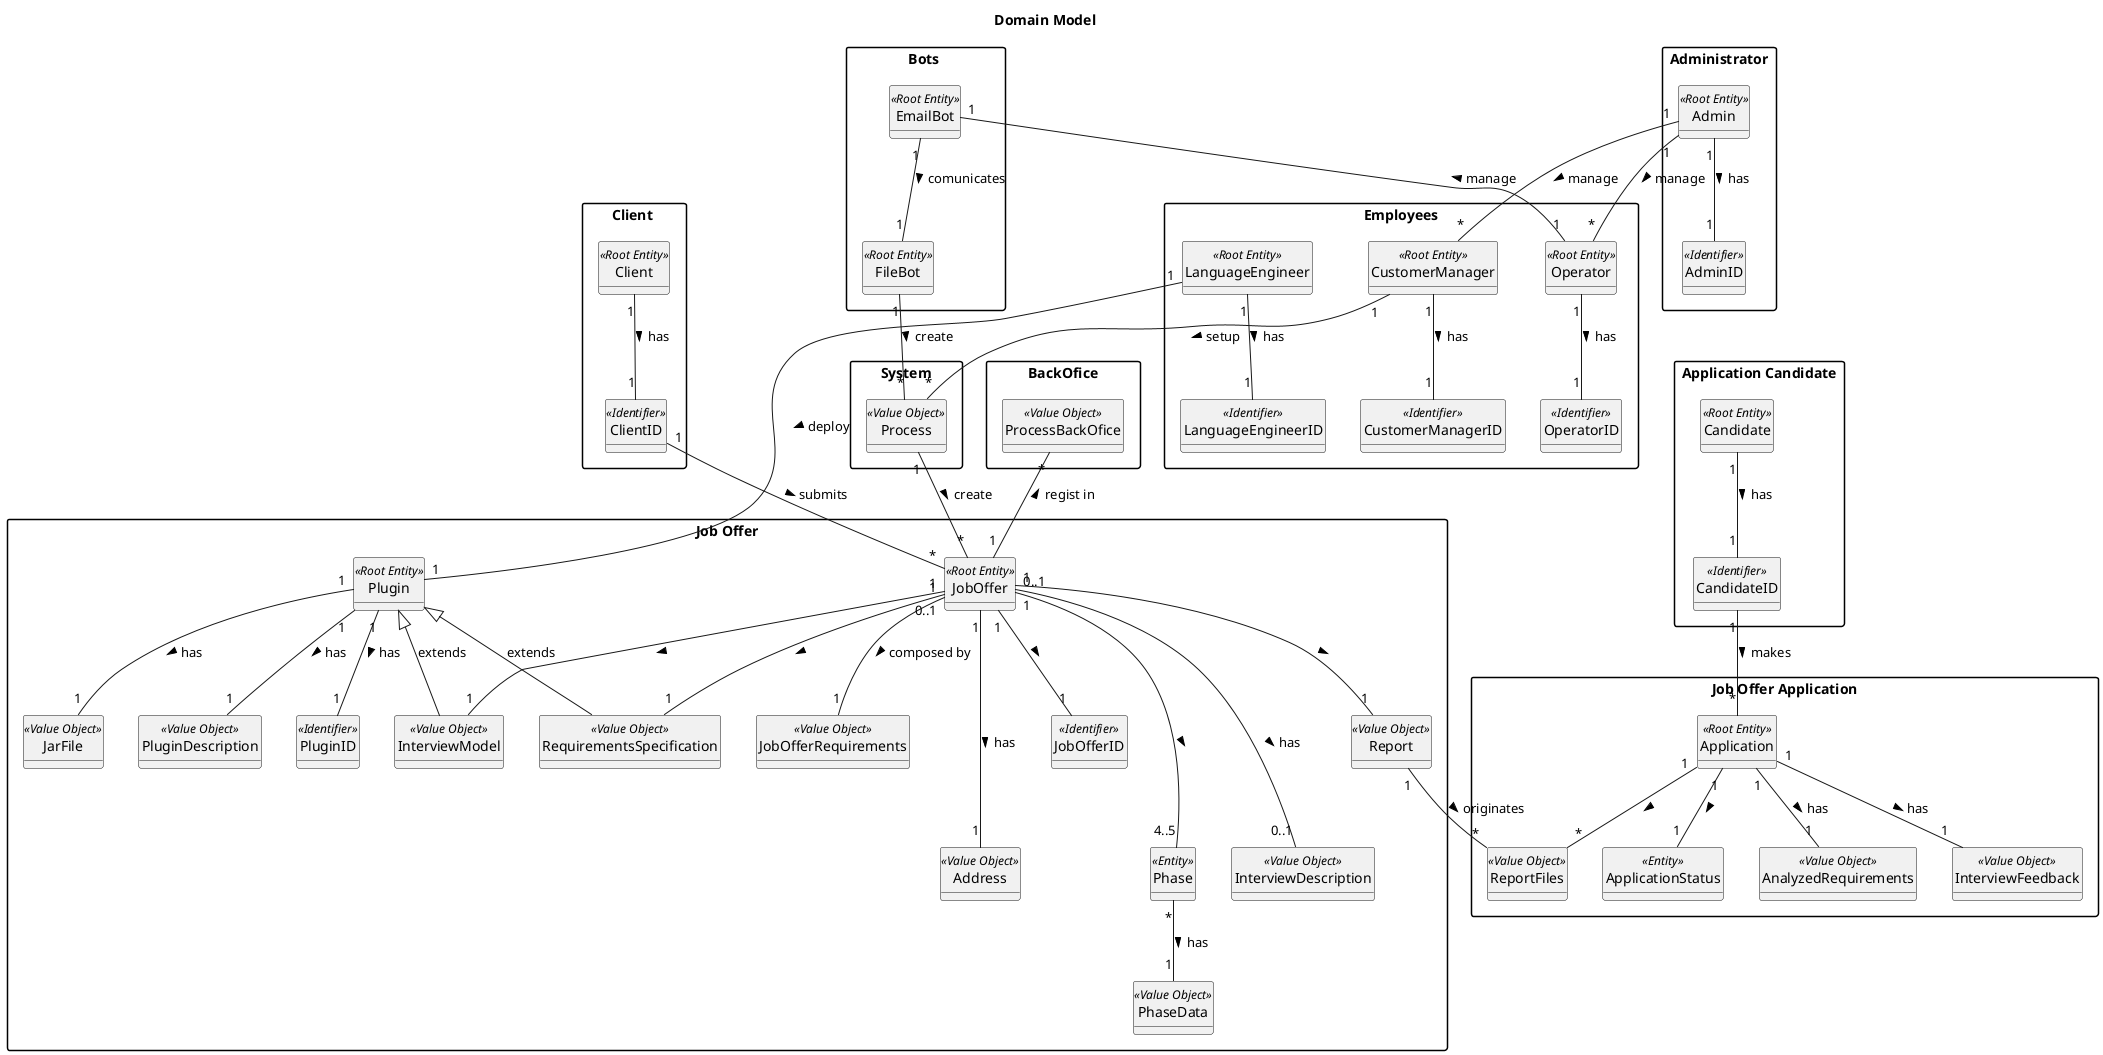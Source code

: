 @startuml

skinparam monochrome true
skinparam packageStyle rectangle
skinparam shadowing false

top to bottom direction

skinparam classAttributeIconSize 0

hide circle
hide methods

title Domain Model

package "Client " {

class Client <<Root Entity>>
class ClientID <<Identifier>>

}

package "Job Offer" {

class PhaseData <<Value Object>>
class Phase << Entity>>
class JobOfferRequirements <<Value Object>>
class InterviewDescription <<Value Object>>
class JobOffer <<Root Entity>>
class JobOfferID <<Identifier>>
class Report <<Value Object>>
class Address <<Value Object>>
class Plugin <<Root Entity>>
class JarFile <<Value Object>>
class PluginDescription <<Value Object>>
class PluginID <<Identifier>>
class InterviewModel <<Value Object>>
class RequirementsSpecification <<Value Object>>

}

package "Job Offer Application" {

class Application <<Root Entity>>
class ApplicationStatus <<Entity>>
class AnalyzedRequirements <<Value Object>>
class InterviewFeedback <<Value Object>>
class ReportFiles <<Value Object>>

}

package "Employees" {

class CustomerManager <<Root Entity>>
class CustomerManagerID <<Identifier>>
class Operator <<Root Entity>>
class OperatorID <<Identifier>>
class LanguageEngineer <<Root Entity>>
class LanguageEngineerID <<Identifier>>


}

package "Application Candidate" {

class Candidate <<Root Entity>>
class CandidateID <<Identifier>>

}

package "System"{

class Process <<Value Object>>
}

package "Administrator"{

class Admin <<Root Entity>>
class AdminID <<Identifier>>


}

package "Bots "{

class EmailBot <<Root Entity>>
class FileBot <<Root Entity>>
}


package "BackOfice"{

class ProcessBackOfice <<Value Object>>

}




Client "1" -- "1" ClientID  : has >

ClientID "1" -- "*" JobOffer : submits >

JobOffer "1" --- "4..5" Phase :  >
JobOffer "0..1" -- "1" JobOfferRequirements : composed by >
JobOffer "0..1" --- "0..1" InterviewDescription : has >
JobOffer "1" -- "1" Report : >
JobOffer "1" --- "1" Address : has >
JobOffer "1" -- "1" JobOfferID : >

Phase "*" -- "1" PhaseData : has >

Report "1" -- "*" ReportFiles : originates >

Application "1" -- "1" InterviewFeedback : has >
Application "1" -- "1" AnalyzedRequirements : has >
Application "1" -- "1" ApplicationStatus : >
Application "1" -- "*" ReportFiles : >


CustomerManager "1" -- "1" CustomerManagerID : has >
CustomerManager "1" -- "*" Process : setup >
LanguageEngineer "1" -- "1" LanguageEngineerID : has >


Process "1" -- "*" JobOffer : create >



CandidateID "1" -- "*" Application : makes >
Candidate "1" -- "1" CandidateID : has >

Admin "1" -- "1" AdminID : has >
Admin "1" -- "*" CustomerManager : manage >

Operator "1" -- "1" OperatorID : has >
Admin "1" -- "*" Operator : manage >

ProcessBackOfice "*" -- "1" JobOffer :  < regist in

EmailBot "1" -- "1" Operator : manage <
EmailBot "1" -- "1" FileBot : comunicates >

FileBot "1" -- "*" Process : create >

Plugin "1" -- "1" PluginDescription : has >
Plugin "1" -- "1" JarFile : has >
Plugin "1" -- "1" PluginID : has >

Plugin <|-- InterviewModel : extends
Plugin <|-- RequirementsSpecification : extends

JobOffer "1" -- "1" InterviewModel : >
JobOffer "1" -- "1" RequirementsSpecification : >

LanguageEngineer "1" -- "1" Plugin : deploy >



'class Process {
'    description
'}

'class ContractType {
'}

'class Mode {
'

'class Company{
'}

'class Numberofvacancies{
'}

'class Requirements{
'}

@enduml
